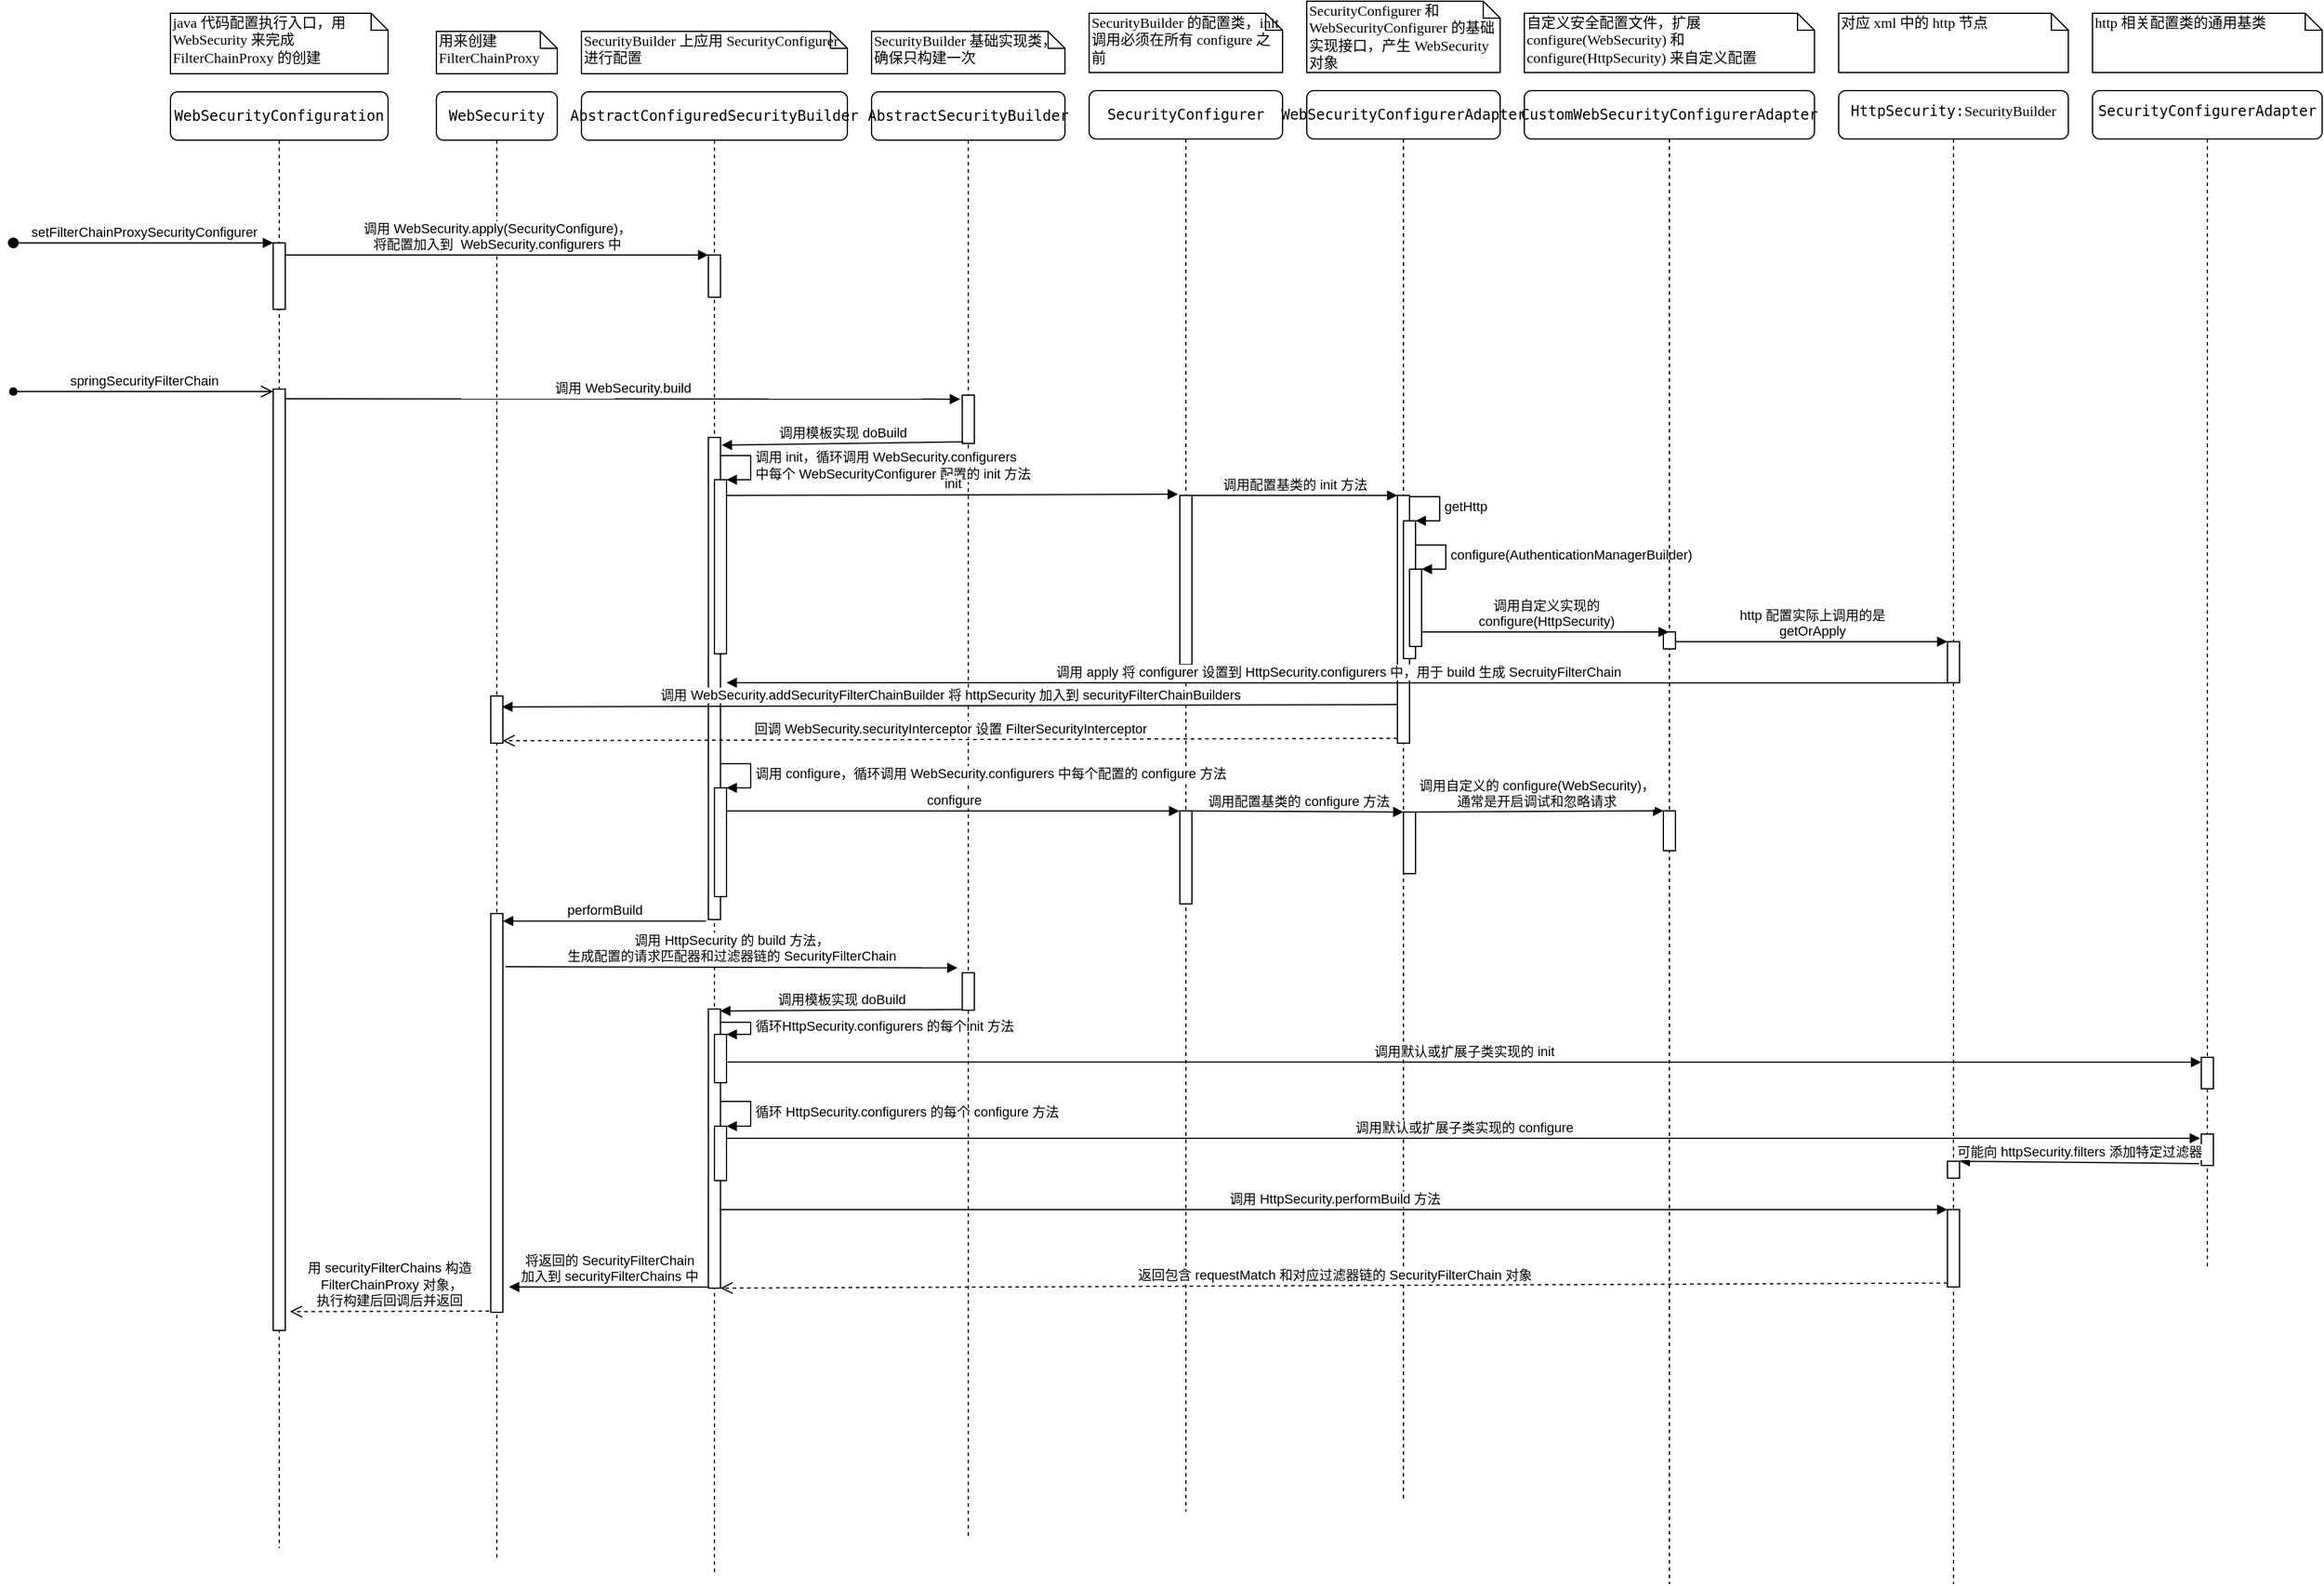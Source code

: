 <mxfile version="10.6.7" type="github"><diagram name="Page-1" id="13e1069c-82ec-6db2-03f1-153e76fe0fe0"><mxGraphModel dx="2334" dy="1151" grid="1" gridSize="10" guides="1" tooltips="1" connect="1" arrows="1" fold="1" page="1" pageScale="1" pageWidth="1100" pageHeight="850" background="#ffffff" math="0" shadow="0"><root><mxCell id="0"/><mxCell id="1" parent="0"/><mxCell id="7baba1c4bc27f4b0-2" value="&lt;pre&gt;&lt;span&gt;WebSecurity&lt;/span&gt;&lt;/pre&gt;" style="shape=umlLifeline;perimeter=lifelinePerimeter;whiteSpace=wrap;html=1;container=1;collapsible=0;recursiveResize=0;outlineConnect=0;rounded=1;shadow=0;comic=0;labelBackgroundColor=none;strokeColor=#000000;strokeWidth=1;fillColor=#FFFFFF;fontFamily=Verdana;fontSize=12;fontColor=#000000;align=center;" parent="1" vertex="1"><mxGeometry x="430" y="115" width="100" height="1215" as="geometry"/></mxCell><mxCell id="IPR779nHs_zAGFgSF5oa-5" value="" style="html=1;points=[];perimeter=orthogonalPerimeter;" parent="7baba1c4bc27f4b0-2" vertex="1"><mxGeometry x="45" y="680" width="10" height="330" as="geometry"/></mxCell><mxCell id="iYHozTLP1dJdDWpyzd3U-3" value="" style="html=1;points=[];perimeter=orthogonalPerimeter;" vertex="1" parent="7baba1c4bc27f4b0-2"><mxGeometry x="45" y="500" width="10" height="39" as="geometry"/></mxCell><mxCell id="7baba1c4bc27f4b0-3" value="&lt;pre&gt;&lt;pre&gt;&lt;span&gt;AbstractConfiguredSecurityBuilder&lt;/span&gt;&lt;/pre&gt;&lt;/pre&gt;" style="shape=umlLifeline;perimeter=lifelinePerimeter;whiteSpace=wrap;html=1;container=1;collapsible=0;recursiveResize=0;outlineConnect=0;rounded=1;shadow=0;comic=0;labelBackgroundColor=none;strokeColor=#000000;strokeWidth=1;fillColor=#FFFFFF;fontFamily=Verdana;fontSize=12;fontColor=#000000;align=center;" parent="1" vertex="1"><mxGeometry x="550" y="115" width="220" height="1225" as="geometry"/></mxCell><mxCell id="IPR779nHs_zAGFgSF5oa-39" value="" style="html=1;points=[];perimeter=orthogonalPerimeter;" parent="7baba1c4bc27f4b0-3" vertex="1"><mxGeometry x="105" y="135" width="10" height="35" as="geometry"/></mxCell><mxCell id="iYHozTLP1dJdDWpyzd3U-6" value="" style="html=1;points=[];perimeter=orthogonalPerimeter;" vertex="1" parent="7baba1c4bc27f4b0-3"><mxGeometry x="105" y="759" width="10" height="231" as="geometry"/></mxCell><mxCell id="iYHozTLP1dJdDWpyzd3U-8" value="" style="html=1;points=[];perimeter=orthogonalPerimeter;" vertex="1" parent="7baba1c4bc27f4b0-3"><mxGeometry x="110" y="780" width="10" height="40" as="geometry"/></mxCell><mxCell id="iYHozTLP1dJdDWpyzd3U-9" value="循环HttpSecurity.configurers 的每个init 方法" style="edgeStyle=orthogonalEdgeStyle;html=1;align=left;spacingLeft=2;endArrow=block;rounded=0;entryX=1;entryY=0;" edge="1" target="iYHozTLP1dJdDWpyzd3U-8" parent="7baba1c4bc27f4b0-3"><mxGeometry relative="1" as="geometry"><mxPoint x="115" y="770" as="sourcePoint"/><Array as="points"><mxPoint x="140" y="770"/></Array></mxGeometry></mxCell><mxCell id="iYHozTLP1dJdDWpyzd3U-15" value="" style="html=1;points=[];perimeter=orthogonalPerimeter;" vertex="1" parent="7baba1c4bc27f4b0-3"><mxGeometry x="110" y="856" width="10" height="45" as="geometry"/></mxCell><mxCell id="iYHozTLP1dJdDWpyzd3U-16" value="循环 HttpSecurity.configurers 的每个 configure 方法" style="edgeStyle=orthogonalEdgeStyle;html=1;align=left;spacingLeft=2;endArrow=block;rounded=0;entryX=1;entryY=0;" edge="1" target="iYHozTLP1dJdDWpyzd3U-15" parent="7baba1c4bc27f4b0-3"><mxGeometry relative="1" as="geometry"><mxPoint x="115" y="835.5" as="sourcePoint"/><Array as="points"><mxPoint x="140" y="835.5"/></Array></mxGeometry></mxCell><mxCell id="7baba1c4bc27f4b0-8" value="&lt;pre&gt;&lt;span&gt;WebSecurityConfiguration&lt;/span&gt;&lt;/pre&gt;" style="shape=umlLifeline;perimeter=lifelinePerimeter;whiteSpace=wrap;html=1;container=1;collapsible=0;recursiveResize=0;outlineConnect=0;rounded=1;shadow=0;comic=0;labelBackgroundColor=none;strokeColor=#000000;strokeWidth=1;fillColor=#FFFFFF;fontFamily=Verdana;fontSize=12;fontColor=#000000;align=center;" parent="1" vertex="1"><mxGeometry x="210" y="115" width="180" height="1205" as="geometry"/></mxCell><mxCell id="IPR779nHs_zAGFgSF5oa-37" value="" style="html=1;points=[];perimeter=orthogonalPerimeter;" parent="7baba1c4bc27f4b0-8" vertex="1"><mxGeometry x="85" y="125" width="10" height="55" as="geometry"/></mxCell><mxCell id="IPR779nHs_zAGFgSF5oa-38" value="setFilterChainProxySecurityConfigurer" style="html=1;verticalAlign=bottom;startArrow=oval;endArrow=block;startSize=8;strokeColor=#000000;" parent="7baba1c4bc27f4b0-8" target="IPR779nHs_zAGFgSF5oa-37" edge="1"><mxGeometry relative="1" as="geometry"><mxPoint x="-130" y="125" as="sourcePoint"/></mxGeometry></mxCell><mxCell id="7baba1c4bc27f4b0-40" value="java 代码配置执行入口，用 WebSecurity 来完成 FilterChainProxy 的创建" style="shape=note;whiteSpace=wrap;html=1;size=14;verticalAlign=top;align=left;spacingTop=-6;rounded=0;shadow=0;comic=0;labelBackgroundColor=none;strokeColor=#000000;strokeWidth=1;fillColor=#FFFFFF;fontFamily=Verdana;fontSize=12;fontColor=#000000;" parent="1" vertex="1"><mxGeometry x="210" y="50" width="180" height="50" as="geometry"/></mxCell><mxCell id="7baba1c4bc27f4b0-41" value="用来创建 FilterChainProxy" style="shape=note;whiteSpace=wrap;html=1;size=14;verticalAlign=top;align=left;spacingTop=-6;rounded=0;shadow=0;comic=0;labelBackgroundColor=none;strokeColor=#000000;strokeWidth=1;fillColor=#FFFFFF;fontFamily=Verdana;fontSize=12;fontColor=#000000;" parent="1" vertex="1"><mxGeometry x="430" y="65" width="100" height="35" as="geometry"/></mxCell><mxCell id="7baba1c4bc27f4b0-42" value="SecurityBuilder 上应用 SecurityConfigurer 进行配置" style="shape=note;whiteSpace=wrap;html=1;size=14;verticalAlign=top;align=left;spacingTop=-6;rounded=0;shadow=0;comic=0;labelBackgroundColor=none;strokeColor=#000000;strokeWidth=1;fillColor=#FFFFFF;fontFamily=Verdana;fontSize=12;fontColor=#000000;" parent="1" vertex="1"><mxGeometry x="550" y="65" width="220" height="35" as="geometry"/></mxCell><mxCell id="IPR779nHs_zAGFgSF5oa-20" value="&lt;pre&gt;&lt;span&gt;AbstractSecurityBuilder&lt;/span&gt;&lt;/pre&gt;" style="shape=umlLifeline;perimeter=lifelinePerimeter;whiteSpace=wrap;html=1;container=1;collapsible=0;recursiveResize=0;outlineConnect=0;rounded=1;shadow=0;comic=0;labelBackgroundColor=none;strokeColor=#000000;strokeWidth=1;fillColor=#FFFFFF;fontFamily=Verdana;fontSize=12;fontColor=#000000;align=center;" parent="1" vertex="1"><mxGeometry x="790" y="115" width="160" height="1195" as="geometry"/></mxCell><mxCell id="iYHozTLP1dJdDWpyzd3U-5" value="" style="html=1;points=[];perimeter=orthogonalPerimeter;rounded=0;shadow=0;comic=0;labelBackgroundColor=none;strokeColor=#000000;strokeWidth=1;fillColor=#FFFFFF;fontFamily=Verdana;fontSize=12;fontColor=#000000;align=center;" vertex="1" parent="IPR779nHs_zAGFgSF5oa-20"><mxGeometry x="75" y="729" width="10" height="31" as="geometry"/></mxCell><mxCell id="IPR779nHs_zAGFgSF5oa-22" value="SecurityBuilder 基础实现类，确保只构建一次" style="shape=note;whiteSpace=wrap;html=1;size=14;verticalAlign=top;align=left;spacingTop=-6;rounded=0;shadow=0;comic=0;labelBackgroundColor=none;strokeColor=#000000;strokeWidth=1;fillColor=#FFFFFF;fontFamily=Verdana;fontSize=12;fontColor=#000000;" parent="1" vertex="1"><mxGeometry x="790" y="65" width="160" height="35" as="geometry"/></mxCell><mxCell id="IPR779nHs_zAGFgSF5oa-26" value="&lt;pre&gt;&lt;pre&gt;&lt;span&gt;SecurityConfigurer&lt;/span&gt;&lt;/pre&gt;&lt;/pre&gt;" style="shape=umlLifeline;perimeter=lifelinePerimeter;whiteSpace=wrap;html=1;container=1;collapsible=0;recursiveResize=0;outlineConnect=0;rounded=1;shadow=0;comic=0;labelBackgroundColor=none;strokeColor=#000000;strokeWidth=1;fillColor=#FFFFFF;fontFamily=Verdana;fontSize=12;fontColor=#000000;align=center;" parent="1" vertex="1"><mxGeometry x="970" y="114" width="160" height="1176" as="geometry"/></mxCell><mxCell id="IPR779nHs_zAGFgSF5oa-28" value="SecurityBuilder 的配置类，init 调用必须在所有 configure 之前" style="shape=note;whiteSpace=wrap;html=1;size=14;verticalAlign=top;align=left;spacingTop=-6;rounded=0;shadow=0;comic=0;labelBackgroundColor=none;strokeColor=#000000;strokeWidth=1;fillColor=#FFFFFF;fontFamily=Verdana;fontSize=12;fontColor=#000000;" parent="1" vertex="1"><mxGeometry x="970" y="50" width="160" height="49" as="geometry"/></mxCell><mxCell id="7baba1c4bc27f4b0-13" value="" style="html=1;points=[];perimeter=orthogonalPerimeter;rounded=0;shadow=0;comic=0;labelBackgroundColor=none;strokeColor=#000000;strokeWidth=1;fillColor=#FFFFFF;fontFamily=Verdana;fontSize=12;fontColor=#000000;align=center;" parent="1" vertex="1"><mxGeometry x="655" y="401" width="10" height="399" as="geometry"/></mxCell><mxCell id="IPR779nHs_zAGFgSF5oa-24" value="" style="html=1;points=[];perimeter=orthogonalPerimeter;" parent="1" vertex="1"><mxGeometry x="660" y="436" width="10" height="144" as="geometry"/></mxCell><mxCell id="IPR779nHs_zAGFgSF5oa-25" value="调用 init，循环调用 WebSecurity.configurers &lt;br&gt;中每个 WebSecurityConfigurer 配置的 init 方法" style="edgeStyle=orthogonalEdgeStyle;html=1;align=left;spacingLeft=2;endArrow=block;rounded=0;entryX=1;entryY=0;strokeColor=#000000;" parent="1" target="IPR779nHs_zAGFgSF5oa-24" edge="1"><mxGeometry relative="1" as="geometry"><mxPoint x="665" y="416" as="sourcePoint"/><Array as="points"><mxPoint x="690" y="416"/></Array></mxGeometry></mxCell><mxCell id="IPR779nHs_zAGFgSF5oa-29" value="init" style="html=1;verticalAlign=bottom;endArrow=block;strokeColor=#000000;exitX=1.022;exitY=0.122;exitDx=0;exitDy=0;exitPerimeter=0;" parent="1" edge="1"><mxGeometry width="80" relative="1" as="geometry"><mxPoint x="669.833" y="449" as="sourcePoint"/><mxPoint x="1043.5" y="448" as="targetPoint"/></mxGeometry></mxCell><mxCell id="IPR779nHs_zAGFgSF5oa-32" value="" style="html=1;points=[];perimeter=orthogonalPerimeter;" parent="1" vertex="1"><mxGeometry x="660" y="691" width="10" height="90" as="geometry"/></mxCell><mxCell id="IPR779nHs_zAGFgSF5oa-33" value="调用 configure，循环调用 WebSecurity.configurers 中每个配置的 configure 方法" style="edgeStyle=orthogonalEdgeStyle;html=1;align=left;spacingLeft=2;endArrow=block;rounded=0;entryX=1;entryY=0;strokeColor=#000000;" parent="1" target="IPR779nHs_zAGFgSF5oa-32" edge="1"><mxGeometry relative="1" as="geometry"><mxPoint x="665" y="671" as="sourcePoint"/><Array as="points"><mxPoint x="690" y="671"/></Array></mxGeometry></mxCell><mxCell id="IPR779nHs_zAGFgSF5oa-2" value="" style="html=1;points=[];perimeter=orthogonalPerimeter;" parent="1" vertex="1"><mxGeometry x="295" y="361" width="10" height="779" as="geometry"/></mxCell><mxCell id="IPR779nHs_zAGFgSF5oa-6" value="performBuild" style="html=1;verticalAlign=bottom;startArrow=none;endArrow=block;startSize=8;startFill=0;strokeColor=#000000;exitX=-0.191;exitY=1.003;exitDx=0;exitDy=0;exitPerimeter=0;" parent="1" source="7baba1c4bc27f4b0-13" target="IPR779nHs_zAGFgSF5oa-5" edge="1"><mxGeometry x="0.003" relative="1" as="geometry"><mxPoint x="654" y="571" as="sourcePoint"/><mxPoint as="offset"/></mxGeometry></mxCell><mxCell id="IPR779nHs_zAGFgSF5oa-7" value="调用 WebSecurity.build&lt;br&gt;" style="html=1;verticalAlign=bottom;endArrow=block;strokeColor=#000000;entryX=-0.167;entryY=0.083;entryDx=0;entryDy=0;entryPerimeter=0;" parent="1" target="IPR779nHs_zAGFgSF5oa-21" edge="1"><mxGeometry width="80" relative="1" as="geometry"><mxPoint x="305" y="369" as="sourcePoint"/><mxPoint x="385" y="365.5" as="targetPoint"/></mxGeometry></mxCell><mxCell id="IPR779nHs_zAGFgSF5oa-18" value="springSecurityFilterChain" style="html=1;verticalAlign=bottom;startArrow=oval;startFill=1;endArrow=open;startSize=6;endSize=8;strokeColor=#000000;entryX=-0.033;entryY=0.021;entryDx=0;entryDy=0;entryPerimeter=0;" parent="1" edge="1"><mxGeometry width="80" relative="1" as="geometry"><mxPoint x="80" y="363" as="sourcePoint"/><mxPoint x="295" y="363" as="targetPoint"/></mxGeometry></mxCell><mxCell id="IPR779nHs_zAGFgSF5oa-21" value="" style="html=1;points=[];perimeter=orthogonalPerimeter;rounded=0;shadow=0;comic=0;labelBackgroundColor=none;strokeColor=#000000;strokeWidth=1;fillColor=#FFFFFF;fontFamily=Verdana;fontSize=12;fontColor=#000000;align=center;" parent="1" vertex="1"><mxGeometry x="865" y="366" width="10" height="40" as="geometry"/></mxCell><mxCell id="IPR779nHs_zAGFgSF5oa-23" value="调用模板实现 doBuild" style="html=1;verticalAlign=bottom;startArrow=none;endArrow=block;startSize=8;startFill=0;strokeColor=#000000;entryX=1.1;entryY=0.016;entryDx=0;entryDy=0;entryPerimeter=0;exitX=0.1;exitY=0.967;exitDx=0;exitDy=0;exitPerimeter=0;" parent="1" source="IPR779nHs_zAGFgSF5oa-21" target="7baba1c4bc27f4b0-13" edge="1"><mxGeometry x="0.003" relative="1" as="geometry"><mxPoint x="852" y="403" as="sourcePoint"/><mxPoint x="696" y="434" as="targetPoint"/><mxPoint as="offset"/></mxGeometry></mxCell><mxCell id="IPR779nHs_zAGFgSF5oa-27" value="" style="html=1;points=[];perimeter=orthogonalPerimeter;rounded=0;shadow=0;comic=0;labelBackgroundColor=none;strokeColor=#000000;strokeWidth=1;fillColor=#FFFFFF;fontFamily=Verdana;fontSize=12;fontColor=#000000;align=center;" parent="1" vertex="1"><mxGeometry x="1045" y="449" width="10" height="140" as="geometry"/></mxCell><mxCell id="IPR779nHs_zAGFgSF5oa-34" value="configure" style="html=1;verticalAlign=bottom;endArrow=block;strokeColor=#000000;entryX=-0.033;entryY=0.002;entryDx=0;entryDy=0;entryPerimeter=0;" parent="1" source="IPR779nHs_zAGFgSF5oa-32" target="IPR779nHs_zAGFgSF5oa-35" edge="1"><mxGeometry width="80" relative="1" as="geometry"><mxPoint x="660" y="526.5" as="sourcePoint"/><mxPoint x="1044" y="660" as="targetPoint"/></mxGeometry></mxCell><mxCell id="IPR779nHs_zAGFgSF5oa-35" value="" style="html=1;points=[];perimeter=orthogonalPerimeter;rounded=0;shadow=0;comic=0;labelBackgroundColor=none;strokeColor=#000000;strokeWidth=1;fillColor=#FFFFFF;fontFamily=Verdana;fontSize=12;fontColor=#000000;align=center;" parent="1" vertex="1"><mxGeometry x="1045" y="710" width="10" height="77" as="geometry"/></mxCell><mxCell id="IPR779nHs_zAGFgSF5oa-40" value="调用 WebSecurity.apply(SecurityConfigure)，&lt;br&gt;将配置加入到&amp;nbsp; WebSecurity.&lt;span&gt;configurers 中&lt;/span&gt;" style="html=1;verticalAlign=bottom;endArrow=block;entryX=0;entryY=0;strokeColor=#000000;" parent="1" source="IPR779nHs_zAGFgSF5oa-37" target="IPR779nHs_zAGFgSF5oa-39" edge="1"><mxGeometry relative="1" as="geometry"><mxPoint x="585" y="250" as="sourcePoint"/></mxGeometry></mxCell><mxCell id="IPR779nHs_zAGFgSF5oa-42" value="&lt;pre&gt;&lt;pre&gt;&lt;pre&gt;&lt;span&gt;WebSecurityConfigurerAdapter&lt;/span&gt;&lt;/pre&gt;&lt;/pre&gt;&lt;/pre&gt;" style="shape=umlLifeline;perimeter=lifelinePerimeter;whiteSpace=wrap;html=1;container=1;collapsible=0;recursiveResize=0;outlineConnect=0;rounded=1;shadow=0;comic=0;labelBackgroundColor=none;strokeColor=#000000;strokeWidth=1;fillColor=#FFFFFF;fontFamily=Verdana;fontSize=12;fontColor=#000000;align=center;" parent="1" vertex="1"><mxGeometry x="1150" y="114" width="160" height="1166" as="geometry"/></mxCell><mxCell id="IPR779nHs_zAGFgSF5oa-50" value="" style="html=1;points=[];perimeter=orthogonalPerimeter;" parent="IPR779nHs_zAGFgSF5oa-42" vertex="1"><mxGeometry x="75" y="335" width="10" height="205" as="geometry"/></mxCell><mxCell id="IPR779nHs_zAGFgSF5oa-53" value="" style="html=1;points=[];perimeter=orthogonalPerimeter;" parent="IPR779nHs_zAGFgSF5oa-42" vertex="1"><mxGeometry x="80" y="597" width="10" height="51" as="geometry"/></mxCell><mxCell id="IPR779nHs_zAGFgSF5oa-57" value="" style="html=1;points=[];perimeter=orthogonalPerimeter;labelBackgroundColor=#ffffff;" parent="IPR779nHs_zAGFgSF5oa-42" vertex="1"><mxGeometry x="80" y="356" width="10" height="114" as="geometry"/></mxCell><mxCell id="IPR779nHs_zAGFgSF5oa-58" value="getHttp" style="edgeStyle=orthogonalEdgeStyle;html=1;align=left;spacingLeft=2;endArrow=block;rounded=0;entryX=1;entryY=0;strokeColor=#000000;" parent="IPR779nHs_zAGFgSF5oa-42" target="IPR779nHs_zAGFgSF5oa-57" edge="1"><mxGeometry relative="1" as="geometry"><mxPoint x="85" y="336" as="sourcePoint"/><Array as="points"><mxPoint x="110" y="336"/></Array></mxGeometry></mxCell><mxCell id="IPR779nHs_zAGFgSF5oa-59" value="" style="html=1;points=[];perimeter=orthogonalPerimeter;labelBackgroundColor=#ffffff;" parent="IPR779nHs_zAGFgSF5oa-42" vertex="1"><mxGeometry x="85" y="396" width="10" height="64" as="geometry"/></mxCell><mxCell id="IPR779nHs_zAGFgSF5oa-60" value="configure(AuthenticationManagerBuilder)" style="edgeStyle=orthogonalEdgeStyle;html=1;align=left;spacingLeft=2;endArrow=block;rounded=0;entryX=1;entryY=0;strokeColor=#000000;" parent="IPR779nHs_zAGFgSF5oa-42" target="IPR779nHs_zAGFgSF5oa-59" edge="1"><mxGeometry relative="1" as="geometry"><mxPoint x="90" y="376" as="sourcePoint"/><Array as="points"><mxPoint x="115" y="376"/></Array></mxGeometry></mxCell><mxCell id="IPR779nHs_zAGFgSF5oa-43" value="SecurityConfigurer 和 WebSecurityConfigurer 的基础实现接口，产生 WebSecurity 对象" style="shape=note;whiteSpace=wrap;html=1;size=14;verticalAlign=top;align=left;spacingTop=-6;rounded=0;shadow=0;comic=0;labelBackgroundColor=none;strokeColor=#000000;strokeWidth=1;fillColor=#FFFFFF;fontFamily=Verdana;fontSize=12;fontColor=#000000;" parent="1" vertex="1"><mxGeometry x="1150" y="40" width="160" height="59" as="geometry"/></mxCell><mxCell id="IPR779nHs_zAGFgSF5oa-46" value="&lt;pre&gt;&lt;pre&gt;&lt;span&gt;CustomWebSecurityConfigurerAdapter&lt;/span&gt;&lt;/pre&gt;&lt;/pre&gt;" style="shape=umlLifeline;perimeter=lifelinePerimeter;whiteSpace=wrap;html=1;container=1;collapsible=0;recursiveResize=0;outlineConnect=0;rounded=1;shadow=0;comic=0;labelBackgroundColor=none;strokeColor=#000000;strokeWidth=1;fillColor=#FFFFFF;fontFamily=Verdana;fontSize=12;fontColor=#000000;align=center;" parent="1" vertex="1"><mxGeometry x="1330" y="114" width="240" height="1236" as="geometry"/></mxCell><mxCell id="IPR779nHs_zAGFgSF5oa-61" value="" style="html=1;points=[];perimeter=orthogonalPerimeter;labelBackgroundColor=#ffffff;" parent="IPR779nHs_zAGFgSF5oa-46" vertex="1"><mxGeometry x="115" y="448" width="10" height="14" as="geometry"/></mxCell><mxCell id="IPR779nHs_zAGFgSF5oa-64" value="" style="html=1;points=[];perimeter=orthogonalPerimeter;labelBackgroundColor=#ffffff;" parent="IPR779nHs_zAGFgSF5oa-46" vertex="1"><mxGeometry x="115" y="596" width="10" height="33" as="geometry"/></mxCell><mxCell id="IPR779nHs_zAGFgSF5oa-47" value="自定义安全配置文件，扩展 configure(WebSecurity) 和 configure(HttpSecurity) 来自定义配置" style="shape=note;whiteSpace=wrap;html=1;size=14;verticalAlign=top;align=left;spacingTop=-6;rounded=0;shadow=0;comic=0;labelBackgroundColor=none;strokeColor=#000000;strokeWidth=1;fillColor=#FFFFFF;fontFamily=Verdana;fontSize=12;fontColor=#000000;" parent="1" vertex="1"><mxGeometry x="1330" y="50" width="240" height="49" as="geometry"/></mxCell><mxCell id="IPR779nHs_zAGFgSF5oa-51" value="调用配置基类的 init 方法" style="html=1;verticalAlign=bottom;endArrow=block;entryX=0;entryY=0;strokeColor=#000000;" parent="1" source="IPR779nHs_zAGFgSF5oa-27" target="IPR779nHs_zAGFgSF5oa-50" edge="1"><mxGeometry relative="1" as="geometry"><mxPoint x="1050" y="449" as="sourcePoint"/></mxGeometry></mxCell><mxCell id="IPR779nHs_zAGFgSF5oa-54" value="调用配置基类的 configure 方法" style="html=1;verticalAlign=bottom;endArrow=block;entryX=0;entryY=0;strokeColor=#000000;exitX=1.052;exitY=0.002;exitDx=0;exitDy=0;exitPerimeter=0;" parent="1" source="IPR779nHs_zAGFgSF5oa-35" target="IPR779nHs_zAGFgSF5oa-53" edge="1"><mxGeometry relative="1" as="geometry"><mxPoint x="1050" y="660" as="sourcePoint"/></mxGeometry></mxCell><mxCell id="IPR779nHs_zAGFgSF5oa-62" value="调用自定义实现的 &lt;br&gt;configure(HttpSecurity)" style="html=1;verticalAlign=bottom;endArrow=block;strokeColor=#000000;" parent="1" edge="1"><mxGeometry relative="1" as="geometry"><mxPoint x="1245" y="562" as="sourcePoint"/><mxPoint x="1449.5" y="562" as="targetPoint"/></mxGeometry></mxCell><mxCell id="IPR779nHs_zAGFgSF5oa-65" value="调用自定义的 configure(WebSecurity)，&lt;br&gt;通常是开启调试和忽略请求" style="html=1;verticalAlign=bottom;endArrow=block;entryX=0;entryY=0;strokeColor=#000000;" parent="1" source="IPR779nHs_zAGFgSF5oa-53" target="IPR779nHs_zAGFgSF5oa-64" edge="1"><mxGeometry x="-0.023" relative="1" as="geometry"><mxPoint x="1375" y="671" as="sourcePoint"/><mxPoint as="offset"/></mxGeometry></mxCell><mxCell id="5kBa9bb86XH9osRh8OgB-5" value="&lt;pre&gt;&lt;pre&gt;&lt;span&gt;HttpSecurity&lt;/span&gt;:&lt;span style=&quot;font-family: &amp;#34;verdana&amp;#34; ; white-space: normal&quot;&gt;SecurityBuilder&lt;/span&gt;&lt;/pre&gt;&lt;/pre&gt;" style="shape=umlLifeline;perimeter=lifelinePerimeter;whiteSpace=wrap;html=1;container=1;collapsible=0;recursiveResize=0;outlineConnect=0;rounded=1;shadow=0;comic=0;labelBackgroundColor=none;strokeColor=#000000;strokeWidth=1;fillColor=#FFFFFF;fontFamily=Verdana;fontSize=12;fontColor=#000000;align=center;verticalAlign=middle;spacingTop=-6;" parent="1" vertex="1"><mxGeometry x="1590" y="114" width="190" height="1236" as="geometry"/></mxCell><mxCell id="5kBa9bb86XH9osRh8OgB-9" value="" style="html=1;points=[];perimeter=orthogonalPerimeter;" parent="5kBa9bb86XH9osRh8OgB-5" vertex="1"><mxGeometry x="90" y="456" width="10" height="34" as="geometry"/></mxCell><mxCell id="iYHozTLP1dJdDWpyzd3U-20" value="" style="html=1;points=[];perimeter=orthogonalPerimeter;" vertex="1" parent="5kBa9bb86XH9osRh8OgB-5"><mxGeometry x="90" y="886" width="10" height="14" as="geometry"/></mxCell><mxCell id="iYHozTLP1dJdDWpyzd3U-26" value="" style="html=1;points=[];perimeter=orthogonalPerimeter;" vertex="1" parent="5kBa9bb86XH9osRh8OgB-5"><mxGeometry x="90" y="926" width="10" height="64" as="geometry"/></mxCell><mxCell id="5kBa9bb86XH9osRh8OgB-8" value="对应 xml 中的 http 节点" style="shape=note;whiteSpace=wrap;html=1;size=14;verticalAlign=top;align=left;spacingTop=-6;rounded=0;shadow=0;comic=0;labelBackgroundColor=none;strokeColor=#000000;strokeWidth=1;fillColor=#FFFFFF;fontFamily=Verdana;fontSize=12;fontColor=#000000;" parent="1" vertex="1"><mxGeometry x="1590" y="50" width="190" height="49" as="geometry"/></mxCell><mxCell id="5kBa9bb86XH9osRh8OgB-10" value="http 配置实际上调用的是&lt;br&gt;getOrApply" style="html=1;verticalAlign=bottom;endArrow=block;entryX=0;entryY=0;" parent="1" source="IPR779nHs_zAGFgSF5oa-61" target="5kBa9bb86XH9osRh8OgB-9" edge="1"><mxGeometry relative="1" as="geometry"><mxPoint x="1595" y="570" as="sourcePoint"/></mxGeometry></mxCell><mxCell id="5kBa9bb86XH9osRh8OgB-15" value="调用 apply 将 configurer 设置到 HttpSecurity.configurers 中，用于 build 生成 SecruityFilterChain" style="html=1;verticalAlign=bottom;endArrow=block;exitX=0.143;exitY=1.005;exitDx=0;exitDy=0;exitPerimeter=0;" parent="1" source="5kBa9bb86XH9osRh8OgB-9" edge="1"><mxGeometry width="80" relative="1" as="geometry"><mxPoint x="350" y="1110" as="sourcePoint"/><mxPoint x="670" y="604" as="targetPoint"/></mxGeometry></mxCell><mxCell id="5kBa9bb86XH9osRh8OgB-17" value="调用 HttpSecurity 的 build 方法，&lt;br&gt;生成配置的请求匹配器和过滤器链的 SecurityFilterChain" style="html=1;verticalAlign=bottom;endArrow=block;entryX=-0.382;entryY=0.024;entryDx=0;entryDy=0;entryPerimeter=0;" parent="1" edge="1"><mxGeometry relative="1" as="geometry"><mxPoint x="487" y="839" as="sourcePoint"/><mxPoint x="861.176" y="839.941" as="targetPoint"/></mxGeometry></mxCell><mxCell id="iYHozTLP1dJdDWpyzd3U-2" value="调用 WebSecurity.&lt;span&gt;addSecurityFilterChainBuilder&amp;nbsp;&lt;/span&gt;将 httpSecurity 加入到&amp;nbsp;&lt;span&gt;securityFilterChainBuilders&lt;/span&gt;" style="html=1;verticalAlign=bottom;endArrow=block;exitX=-0.029;exitY=0.83;exitDx=0;exitDy=0;exitPerimeter=0;entryX=0.94;entryY=0.231;entryDx=0;entryDy=0;entryPerimeter=0;" edge="1" parent="1" target="iYHozTLP1dJdDWpyzd3U-3"><mxGeometry width="80" relative="1" as="geometry"><mxPoint x="1224.706" y="622.059" as="sourcePoint"/><mxPoint x="490.588" y="622.059" as="targetPoint"/></mxGeometry></mxCell><mxCell id="iYHozTLP1dJdDWpyzd3U-4" value="回调 WebSecurity.&lt;span&gt;securityInterceptor&amp;nbsp;&lt;/span&gt;设置&amp;nbsp;&lt;span&gt;FilterSecurityInterceptor&lt;/span&gt;" style="html=1;verticalAlign=bottom;endArrow=open;dashed=1;endSize=8;entryX=0.971;entryY=0.949;entryDx=0;entryDy=0;entryPerimeter=0;" edge="1" parent="1" target="iYHozTLP1dJdDWpyzd3U-3"><mxGeometry relative="1" as="geometry"><mxPoint x="1225" y="650" as="sourcePoint"/><mxPoint x="70" y="1110" as="targetPoint"/></mxGeometry></mxCell><mxCell id="IPR779nHs_zAGFgSF5oa-36" value="用 securityFilterChains 构造&lt;br&gt;&amp;nbsp;FilterChainProxy 对象，&lt;br&gt;执行构建后回调后并返回" style="html=1;verticalAlign=bottom;endArrow=open;dashed=1;endSize=8;strokeColor=#000000;exitX=-0.131;exitY=0.997;exitDx=0;exitDy=0;exitPerimeter=0;entryX=1.386;entryY=0.98;entryDx=0;entryDy=0;entryPerimeter=0;" parent="1" edge="1" target="IPR779nHs_zAGFgSF5oa-2" source="IPR779nHs_zAGFgSF5oa-5"><mxGeometry relative="1" as="geometry"><mxPoint x="475" y="1040" as="sourcePoint"/><mxPoint x="300" y="1040" as="targetPoint"/></mxGeometry></mxCell><mxCell id="iYHozTLP1dJdDWpyzd3U-7" value="调用模板实现 doBuild" style="html=1;verticalAlign=bottom;endArrow=block;exitX=-0.029;exitY=0.979;exitDx=0;exitDy=0;exitPerimeter=0;entryX=0.971;entryY=0.007;entryDx=0;entryDy=0;entryPerimeter=0;" edge="1" parent="1" source="iYHozTLP1dJdDWpyzd3U-5" target="iYHozTLP1dJdDWpyzd3U-6"><mxGeometry width="80" relative="1" as="geometry"><mxPoint x="100" y="1110" as="sourcePoint"/><mxPoint x="180" y="1110" as="targetPoint"/></mxGeometry></mxCell><mxCell id="iYHozTLP1dJdDWpyzd3U-10" value="&lt;pre&gt;&lt;pre&gt;&lt;pre&gt;&lt;span&gt;SecurityConfigurerAdapter&lt;/span&gt;&lt;/pre&gt;&lt;/pre&gt;&lt;/pre&gt;" style="shape=umlLifeline;perimeter=lifelinePerimeter;whiteSpace=wrap;html=1;container=1;collapsible=0;recursiveResize=0;outlineConnect=0;rounded=1;shadow=0;comic=0;labelBackgroundColor=none;strokeColor=#000000;strokeWidth=1;fillColor=#FFFFFF;fontFamily=Verdana;fontSize=12;fontColor=#000000;align=center;verticalAlign=middle;spacingTop=-6;" vertex="1" parent="1"><mxGeometry x="1800" y="114" width="190" height="976" as="geometry"/></mxCell><mxCell id="iYHozTLP1dJdDWpyzd3U-12" value="" style="html=1;points=[];perimeter=orthogonalPerimeter;" vertex="1" parent="iYHozTLP1dJdDWpyzd3U-10"><mxGeometry x="90" y="800" width="10" height="26" as="geometry"/></mxCell><mxCell id="iYHozTLP1dJdDWpyzd3U-19" value="" style="html=1;points=[];perimeter=orthogonalPerimeter;" vertex="1" parent="iYHozTLP1dJdDWpyzd3U-10"><mxGeometry x="90" y="863.5" width="10" height="26" as="geometry"/></mxCell><mxCell id="iYHozTLP1dJdDWpyzd3U-13" value="http 相关配置类的通用基类" style="shape=note;whiteSpace=wrap;html=1;size=14;verticalAlign=top;align=left;spacingTop=-6;rounded=0;shadow=0;comic=0;labelBackgroundColor=none;strokeColor=#000000;strokeWidth=1;fillColor=#FFFFFF;fontFamily=Verdana;fontSize=12;fontColor=#000000;" vertex="1" parent="1"><mxGeometry x="1800" y="50" width="190" height="49" as="geometry"/></mxCell><mxCell id="iYHozTLP1dJdDWpyzd3U-14" value="调用默认或扩展子类实现的 init" style="html=1;verticalAlign=bottom;endArrow=block;exitX=1.094;exitY=0.572;exitDx=0;exitDy=0;exitPerimeter=0;" edge="1" parent="1" source="iYHozTLP1dJdDWpyzd3U-8"><mxGeometry width="80" relative="1" as="geometry"><mxPoint x="420" y="1110" as="sourcePoint"/><mxPoint x="1890" y="918" as="targetPoint"/></mxGeometry></mxCell><mxCell id="iYHozTLP1dJdDWpyzd3U-18" value="调用默认或扩展子类实现的 configure" style="html=1;verticalAlign=bottom;endArrow=block;exitX=1.094;exitY=0.572;exitDx=0;exitDy=0;exitPerimeter=0;" edge="1" parent="1"><mxGeometry width="80" relative="1" as="geometry"><mxPoint x="670" y="981" as="sourcePoint"/><mxPoint x="1889" y="981" as="targetPoint"/></mxGeometry></mxCell><mxCell id="iYHozTLP1dJdDWpyzd3U-21" value="可能向 httpSecurity.&lt;span&gt;filters&lt;/span&gt;&amp;nbsp;添加特定过滤器&lt;br&gt;" style="html=1;verticalAlign=bottom;endArrow=block;entryX=1;entryY=0;exitX=-0.183;exitY=0.94;exitDx=0;exitDy=0;exitPerimeter=0;" edge="1" target="iYHozTLP1dJdDWpyzd3U-20" parent="1" source="iYHozTLP1dJdDWpyzd3U-19"><mxGeometry relative="1" as="geometry"><mxPoint x="1750" y="1000" as="sourcePoint"/></mxGeometry></mxCell><mxCell id="iYHozTLP1dJdDWpyzd3U-27" value="调用 HttpSecurity.performBuild 方法" style="html=1;verticalAlign=bottom;endArrow=block;entryX=0;entryY=0;" edge="1" target="iYHozTLP1dJdDWpyzd3U-26" parent="1" source="iYHozTLP1dJdDWpyzd3U-6"><mxGeometry relative="1" as="geometry"><mxPoint x="1610" y="1040" as="sourcePoint"/></mxGeometry></mxCell><mxCell id="iYHozTLP1dJdDWpyzd3U-28" value="返回包含 requestMatch 和对应过滤器链的 SecurityFilterChain 对象" style="html=1;verticalAlign=bottom;endArrow=open;dashed=1;endSize=8;exitX=0;exitY=0.95;entryX=1;entryY=1;entryDx=0;entryDy=0;entryPerimeter=0;" edge="1" source="iYHozTLP1dJdDWpyzd3U-26" parent="1" target="iYHozTLP1dJdDWpyzd3U-6"><mxGeometry relative="1" as="geometry"><mxPoint x="1610" y="1116" as="targetPoint"/></mxGeometry></mxCell><mxCell id="iYHozTLP1dJdDWpyzd3U-39" value="将返回的 SecurityFilterChain&lt;br&gt;加入到&amp;nbsp;&lt;span&gt;securityFilterChains 中&lt;/span&gt;" style="html=1;verticalAlign=bottom;endArrow=block;exitX=0.076;exitY=0.996;exitDx=0;exitDy=0;exitPerimeter=0;" edge="1" parent="1" source="iYHozTLP1dJdDWpyzd3U-6"><mxGeometry width="80" relative="1" as="geometry"><mxPoint x="650" y="1100" as="sourcePoint"/><mxPoint x="490" y="1104" as="targetPoint"/></mxGeometry></mxCell></root></mxGraphModel></diagram></mxfile>